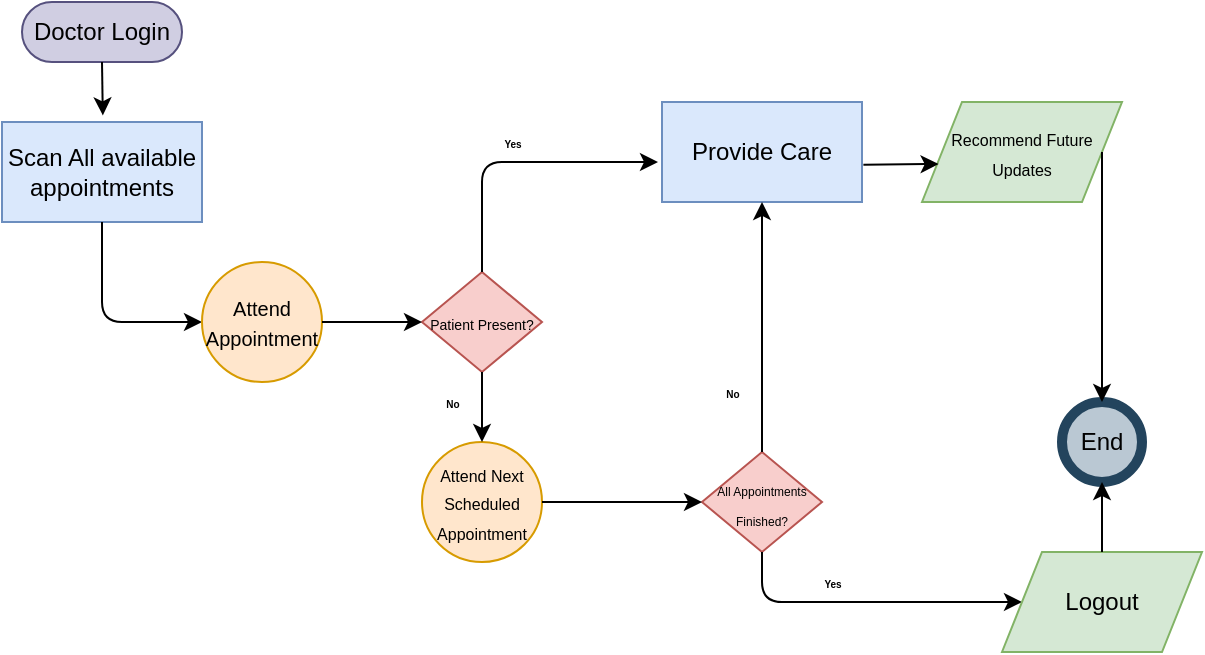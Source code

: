 <mxfile version="26.0.11">
  <diagram name="Page-1" id="cjQhOb8DgeLJBfulrw3r">
    <mxGraphModel dx="819" dy="441" grid="1" gridSize="10" guides="1" tooltips="1" connect="1" arrows="1" fold="1" page="1" pageScale="1" pageWidth="827" pageHeight="1169" math="0" shadow="0">
      <root>
        <mxCell id="0" />
        <mxCell id="1" parent="0" />
        <mxCell id="c-y7IgeTa5z9rGgOpVTy-1" value="Doctor Login" style="html=1;dashed=0;whiteSpace=wrap;shape=mxgraph.dfd.start;fillColor=#d0cee2;strokeColor=#56517e;" vertex="1" parent="1">
          <mxGeometry x="40" y="160" width="80" height="30" as="geometry" />
        </mxCell>
        <mxCell id="c-y7IgeTa5z9rGgOpVTy-2" value="Scan All available appointments" style="html=1;dashed=0;whiteSpace=wrap;fillColor=#dae8fc;strokeColor=#6c8ebf;" vertex="1" parent="1">
          <mxGeometry x="30" y="220" width="100" height="50" as="geometry" />
        </mxCell>
        <mxCell id="c-y7IgeTa5z9rGgOpVTy-8" value="" style="endArrow=classic;html=1;rounded=0;exitX=0.5;exitY=0.5;exitDx=0;exitDy=15;exitPerimeter=0;entryX=0.504;entryY=-0.066;entryDx=0;entryDy=0;entryPerimeter=0;" edge="1" parent="1" source="c-y7IgeTa5z9rGgOpVTy-1" target="c-y7IgeTa5z9rGgOpVTy-2">
          <mxGeometry width="50" height="50" relative="1" as="geometry">
            <mxPoint x="320" y="280" as="sourcePoint" />
            <mxPoint x="370" y="230" as="targetPoint" />
          </mxGeometry>
        </mxCell>
        <mxCell id="c-y7IgeTa5z9rGgOpVTy-35" value="" style="endArrow=classic;html=1;rounded=1;exitX=0.5;exitY=1;exitDx=0;exitDy=0;entryX=0;entryY=0.5;entryDx=0;entryDy=0;curved=0;" edge="1" parent="1" source="c-y7IgeTa5z9rGgOpVTy-2">
          <mxGeometry width="50" height="50" relative="1" as="geometry">
            <mxPoint x="50" y="325" as="sourcePoint" />
            <mxPoint x="130" y="320" as="targetPoint" />
            <Array as="points">
              <mxPoint x="80" y="320" />
            </Array>
          </mxGeometry>
        </mxCell>
        <mxCell id="c-y7IgeTa5z9rGgOpVTy-47" value="&lt;font style=&quot;font-size: 10px;&quot;&gt;Attend Appointment&lt;/font&gt;" style="shape=ellipse;html=1;dashed=0;whiteSpace=wrap;aspect=fixed;perimeter=ellipsePerimeter;fillColor=#ffe6cc;strokeColor=#d79b00;" vertex="1" parent="1">
          <mxGeometry x="130" y="290" width="60" height="60" as="geometry" />
        </mxCell>
        <mxCell id="c-y7IgeTa5z9rGgOpVTy-48" value="&lt;font style=&quot;font-size: 7px;&quot;&gt;Patient Present?&lt;/font&gt;" style="shape=rhombus;html=1;dashed=0;whiteSpace=wrap;perimeter=rhombusPerimeter;fillColor=#f8cecc;strokeColor=#b85450;" vertex="1" parent="1">
          <mxGeometry x="240" y="295" width="60" height="50" as="geometry" />
        </mxCell>
        <mxCell id="c-y7IgeTa5z9rGgOpVTy-49" value="" style="endArrow=classic;html=1;rounded=0;exitX=1;exitY=0.5;exitDx=0;exitDy=0;entryX=0;entryY=0.5;entryDx=0;entryDy=0;" edge="1" parent="1" source="c-y7IgeTa5z9rGgOpVTy-47" target="c-y7IgeTa5z9rGgOpVTy-48">
          <mxGeometry width="50" height="50" relative="1" as="geometry">
            <mxPoint x="260" y="330" as="sourcePoint" />
            <mxPoint x="310" y="280" as="targetPoint" />
          </mxGeometry>
        </mxCell>
        <mxCell id="c-y7IgeTa5z9rGgOpVTy-50" value="" style="endArrow=classic;html=1;rounded=1;exitX=0.5;exitY=0;exitDx=0;exitDy=0;entryX=-0.02;entryY=0.6;entryDx=0;entryDy=0;entryPerimeter=0;curved=0;" edge="1" parent="1" source="c-y7IgeTa5z9rGgOpVTy-48" target="c-y7IgeTa5z9rGgOpVTy-56">
          <mxGeometry width="50" height="50" relative="1" as="geometry">
            <mxPoint x="290" y="270" as="sourcePoint" />
            <mxPoint x="310" y="220" as="targetPoint" />
            <Array as="points">
              <mxPoint x="270" y="240" />
            </Array>
          </mxGeometry>
        </mxCell>
        <mxCell id="c-y7IgeTa5z9rGgOpVTy-51" value="&lt;font style=&quot;font-size: 8px;&quot;&gt;Recommend Future Updates&lt;/font&gt;" style="shape=parallelogram;perimeter=parallelogramPerimeter;whiteSpace=wrap;html=1;dashed=0;fillColor=#d5e8d4;strokeColor=#82b366;" vertex="1" parent="1">
          <mxGeometry x="490" y="210" width="100" height="50" as="geometry" />
        </mxCell>
        <mxCell id="c-y7IgeTa5z9rGgOpVTy-52" value="End" style="shape=ellipse;html=1;dashed=0;whiteSpace=wrap;aspect=fixed;strokeWidth=5;perimeter=ellipsePerimeter;fillColor=#bac8d3;strokeColor=#23445d;" vertex="1" parent="1">
          <mxGeometry x="560" y="360" width="40" height="40" as="geometry" />
        </mxCell>
        <mxCell id="c-y7IgeTa5z9rGgOpVTy-54" value="&lt;font style=&quot;font-size: 8px;&quot;&gt;Attend Next Scheduled Appointment&lt;/font&gt;" style="shape=ellipse;html=1;dashed=0;whiteSpace=wrap;aspect=fixed;perimeter=ellipsePerimeter;fillColor=#ffe6cc;strokeColor=#d79b00;" vertex="1" parent="1">
          <mxGeometry x="240" y="380" width="60" height="60" as="geometry" />
        </mxCell>
        <mxCell id="c-y7IgeTa5z9rGgOpVTy-56" value="Provide Care" style="html=1;dashed=0;whiteSpace=wrap;fillColor=#dae8fc;strokeColor=#6c8ebf;" vertex="1" parent="1">
          <mxGeometry x="360" y="210" width="100" height="50" as="geometry" />
        </mxCell>
        <mxCell id="c-y7IgeTa5z9rGgOpVTy-58" value="" style="endArrow=classic;html=1;rounded=0;exitX=0.5;exitY=1;exitDx=0;exitDy=0;entryX=0.5;entryY=0;entryDx=0;entryDy=0;" edge="1" parent="1" source="c-y7IgeTa5z9rGgOpVTy-48" target="c-y7IgeTa5z9rGgOpVTy-54">
          <mxGeometry width="50" height="50" relative="1" as="geometry">
            <mxPoint x="330" y="350" as="sourcePoint" />
            <mxPoint x="380" y="300" as="targetPoint" />
          </mxGeometry>
        </mxCell>
        <mxCell id="c-y7IgeTa5z9rGgOpVTy-59" value="" style="endArrow=classic;html=1;rounded=0;exitX=1.007;exitY=0.627;exitDx=0;exitDy=0;entryX=0.083;entryY=0.62;entryDx=0;entryDy=0;exitPerimeter=0;entryPerimeter=0;" edge="1" parent="1" source="c-y7IgeTa5z9rGgOpVTy-56" target="c-y7IgeTa5z9rGgOpVTy-51">
          <mxGeometry width="50" height="50" relative="1" as="geometry">
            <mxPoint x="460" y="315" as="sourcePoint" />
            <mxPoint x="460" y="350" as="targetPoint" />
          </mxGeometry>
        </mxCell>
        <mxCell id="c-y7IgeTa5z9rGgOpVTy-60" value="" style="endArrow=classic;html=1;rounded=0;exitX=1;exitY=0.5;exitDx=0;exitDy=0;entryX=0.5;entryY=0;entryDx=0;entryDy=0;" edge="1" parent="1" source="c-y7IgeTa5z9rGgOpVTy-51" target="c-y7IgeTa5z9rGgOpVTy-52">
          <mxGeometry width="50" height="50" relative="1" as="geometry">
            <mxPoint x="540" y="295" as="sourcePoint" />
            <mxPoint x="577" y="295" as="targetPoint" />
          </mxGeometry>
        </mxCell>
        <mxCell id="c-y7IgeTa5z9rGgOpVTy-61" value="&lt;font style=&quot;font-size: 6px;&quot;&gt;All Appointments Finished?&lt;/font&gt;" style="shape=rhombus;html=1;dashed=0;whiteSpace=wrap;perimeter=rhombusPerimeter;fillColor=#f8cecc;strokeColor=#b85450;" vertex="1" parent="1">
          <mxGeometry x="380" y="385" width="60" height="50" as="geometry" />
        </mxCell>
        <mxCell id="c-y7IgeTa5z9rGgOpVTy-62" value="" style="endArrow=classic;html=1;rounded=0;exitX=1;exitY=0.5;exitDx=0;exitDy=0;entryX=0;entryY=0.5;entryDx=0;entryDy=0;" edge="1" parent="1" source="c-y7IgeTa5z9rGgOpVTy-54" target="c-y7IgeTa5z9rGgOpVTy-61">
          <mxGeometry width="50" height="50" relative="1" as="geometry">
            <mxPoint x="280" y="355" as="sourcePoint" />
            <mxPoint x="280" y="390" as="targetPoint" />
          </mxGeometry>
        </mxCell>
        <mxCell id="c-y7IgeTa5z9rGgOpVTy-63" value="" style="endArrow=classic;html=1;rounded=0;exitX=0.5;exitY=0;exitDx=0;exitDy=0;entryX=0.5;entryY=1;entryDx=0;entryDy=0;" edge="1" parent="1" source="c-y7IgeTa5z9rGgOpVTy-61" target="c-y7IgeTa5z9rGgOpVTy-56">
          <mxGeometry width="50" height="50" relative="1" as="geometry">
            <mxPoint x="310" y="420" as="sourcePoint" />
            <mxPoint x="390" y="420" as="targetPoint" />
          </mxGeometry>
        </mxCell>
        <mxCell id="c-y7IgeTa5z9rGgOpVTy-64" value="" style="endArrow=classic;html=1;rounded=1;exitX=0.5;exitY=1;exitDx=0;exitDy=0;curved=0;" edge="1" parent="1" source="c-y7IgeTa5z9rGgOpVTy-61" target="c-y7IgeTa5z9rGgOpVTy-65">
          <mxGeometry width="50" height="50" relative="1" as="geometry">
            <mxPoint x="460" y="485" as="sourcePoint" />
            <mxPoint x="410" y="480" as="targetPoint" />
            <Array as="points">
              <mxPoint x="410" y="460" />
            </Array>
          </mxGeometry>
        </mxCell>
        <mxCell id="c-y7IgeTa5z9rGgOpVTy-65" value="Logout" style="shape=parallelogram;perimeter=parallelogramPerimeter;whiteSpace=wrap;html=1;dashed=0;fillColor=#d5e8d4;strokeColor=#82b366;" vertex="1" parent="1">
          <mxGeometry x="530" y="435" width="100" height="50" as="geometry" />
        </mxCell>
        <mxCell id="c-y7IgeTa5z9rGgOpVTy-66" value="" style="endArrow=classic;html=1;rounded=0;entryX=0.5;entryY=1;entryDx=0;entryDy=0;exitX=0.5;exitY=0;exitDx=0;exitDy=0;" edge="1" parent="1" source="c-y7IgeTa5z9rGgOpVTy-65" target="c-y7IgeTa5z9rGgOpVTy-52">
          <mxGeometry width="50" height="50" relative="1" as="geometry">
            <mxPoint x="460" y="430" as="sourcePoint" />
            <mxPoint x="510" y="380" as="targetPoint" />
          </mxGeometry>
        </mxCell>
        <mxCell id="c-y7IgeTa5z9rGgOpVTy-67" value="&lt;font style=&quot;font-size: 5px;&quot;&gt;Yes&lt;/font&gt;" style="text;strokeColor=none;fillColor=none;html=1;fontSize=24;fontStyle=1;verticalAlign=middle;align=center;" vertex="1" parent="1">
          <mxGeometry x="270" y="220" width="30" height="10" as="geometry" />
        </mxCell>
        <mxCell id="c-y7IgeTa5z9rGgOpVTy-68" value="&lt;font style=&quot;font-size: 5px;&quot;&gt;Yes&lt;/font&gt;" style="text;strokeColor=none;fillColor=none;html=1;fontSize=24;fontStyle=1;verticalAlign=middle;align=center;" vertex="1" parent="1">
          <mxGeometry x="430" y="440" width="30" height="10" as="geometry" />
        </mxCell>
        <mxCell id="c-y7IgeTa5z9rGgOpVTy-69" value="&lt;font style=&quot;font-size: 5px;&quot;&gt;No&lt;/font&gt;" style="text;strokeColor=none;fillColor=none;html=1;fontSize=24;fontStyle=1;verticalAlign=middle;align=center;" vertex="1" parent="1">
          <mxGeometry x="380" y="345" width="30" height="10" as="geometry" />
        </mxCell>
        <mxCell id="c-y7IgeTa5z9rGgOpVTy-71" value="&lt;font style=&quot;font-size: 5px;&quot;&gt;No&lt;/font&gt;" style="text;strokeColor=none;fillColor=none;html=1;fontSize=24;fontStyle=1;verticalAlign=middle;align=center;" vertex="1" parent="1">
          <mxGeometry x="240" y="350" width="30" height="10" as="geometry" />
        </mxCell>
      </root>
    </mxGraphModel>
  </diagram>
</mxfile>
